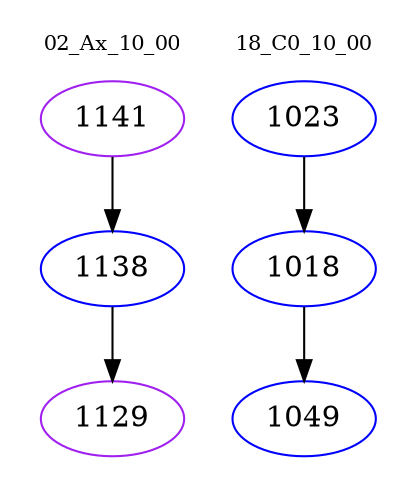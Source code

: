 digraph{
subgraph cluster_0 {
color = white
label = "02_Ax_10_00";
fontsize=10;
T0_1141 [label="1141", color="purple"]
T0_1141 -> T0_1138 [color="black"]
T0_1138 [label="1138", color="blue"]
T0_1138 -> T0_1129 [color="black"]
T0_1129 [label="1129", color="purple"]
}
subgraph cluster_1 {
color = white
label = "18_C0_10_00";
fontsize=10;
T1_1023 [label="1023", color="blue"]
T1_1023 -> T1_1018 [color="black"]
T1_1018 [label="1018", color="blue"]
T1_1018 -> T1_1049 [color="black"]
T1_1049 [label="1049", color="blue"]
}
}
